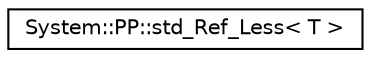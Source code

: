 digraph G
{
  edge [fontname="Helvetica",fontsize="10",labelfontname="Helvetica",labelfontsize="10"];
  node [fontname="Helvetica",fontsize="10",shape=record];
  rankdir="LR";
  Node1 [label="System::PP::std_Ref_Less\< T \>",height=0.2,width=0.4,color="black", fillcolor="white", style="filled",URL="$class_system_1_1_p_p_1_1std___ref___less.html"];
}
